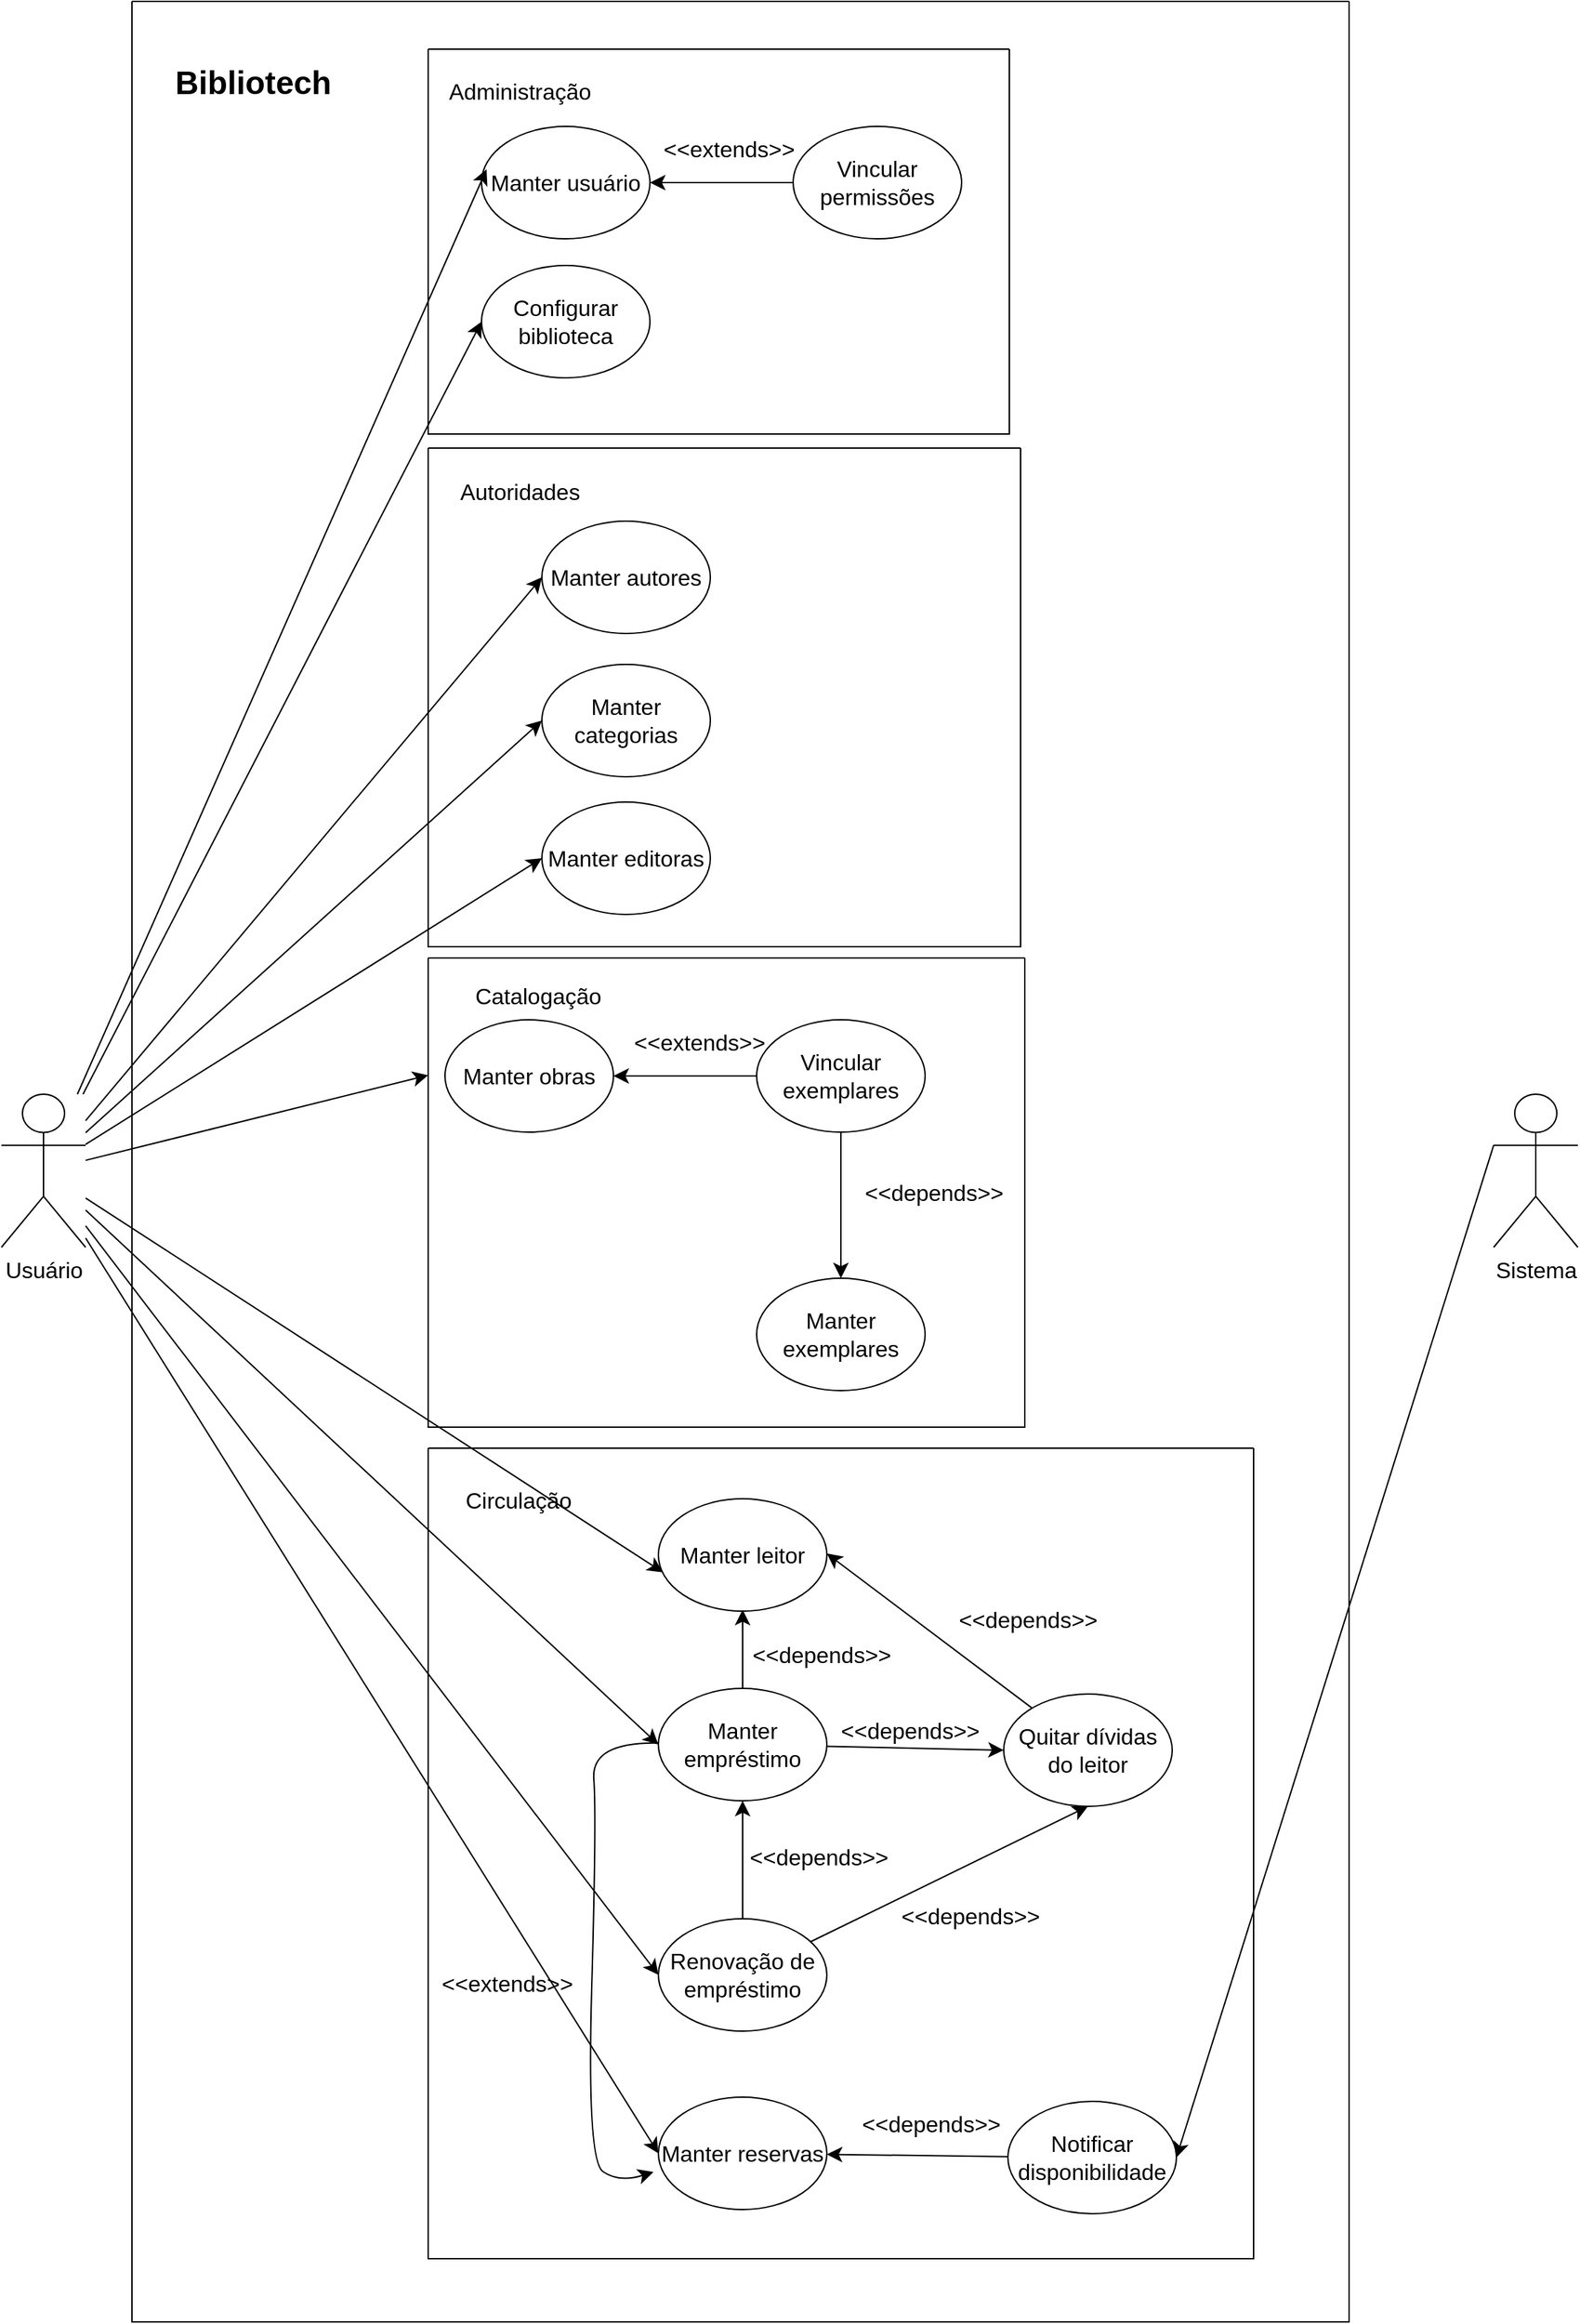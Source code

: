 <mxfile version="21.2.8" type="device">
  <diagram name="Página-1" id="uU9AFmhU_C1sMkZeN5U9">
    <mxGraphModel dx="4560" dy="2131" grid="0" gridSize="10" guides="1" tooltips="1" connect="1" arrows="1" fold="1" page="0" pageScale="1" pageWidth="827" pageHeight="1169" math="0" shadow="0">
      <root>
        <mxCell id="0" />
        <mxCell id="1" parent="0" />
        <mxCell id="65deOzmaaW4O3lGtBNO1-4" value="" style="swimlane;startSize=0;fontSize=16;" parent="1" vertex="1">
          <mxGeometry x="-1370" y="-218" width="867" height="1652" as="geometry" />
        </mxCell>
        <mxCell id="65deOzmaaW4O3lGtBNO1-12" value="" style="swimlane;startSize=0;fontSize=16;" parent="65deOzmaaW4O3lGtBNO1-4" vertex="1">
          <mxGeometry x="211" y="34" width="414" height="274" as="geometry" />
        </mxCell>
        <mxCell id="65deOzmaaW4O3lGtBNO1-13" value="Administração" style="text;html=1;align=center;verticalAlign=middle;resizable=0;points=[];autosize=1;strokeColor=none;fillColor=none;fontSize=16;" parent="65deOzmaaW4O3lGtBNO1-12" vertex="1">
          <mxGeometry x="5" y="14" width="119" height="31" as="geometry" />
        </mxCell>
        <mxCell id="65deOzmaaW4O3lGtBNO1-11" value="Configurar biblioteca" style="ellipse;whiteSpace=wrap;html=1;fontSize=16;" parent="65deOzmaaW4O3lGtBNO1-12" vertex="1">
          <mxGeometry x="38" y="154" width="120" height="80" as="geometry" />
        </mxCell>
        <mxCell id="65deOzmaaW4O3lGtBNO1-6" value="Manter usuário" style="ellipse;whiteSpace=wrap;html=1;fontSize=16;" parent="65deOzmaaW4O3lGtBNO1-12" vertex="1">
          <mxGeometry x="38" y="55" width="120" height="80" as="geometry" />
        </mxCell>
        <mxCell id="65deOzmaaW4O3lGtBNO1-7" value="Vincular permissões" style="ellipse;whiteSpace=wrap;html=1;fontSize=16;" parent="65deOzmaaW4O3lGtBNO1-12" vertex="1">
          <mxGeometry x="260" y="55" width="120" height="80" as="geometry" />
        </mxCell>
        <mxCell id="65deOzmaaW4O3lGtBNO1-9" style="edgeStyle=none;curved=1;rounded=0;orthogonalLoop=1;jettySize=auto;html=1;entryX=1;entryY=0.5;entryDx=0;entryDy=0;fontSize=12;startSize=8;endSize=8;" parent="65deOzmaaW4O3lGtBNO1-12" source="65deOzmaaW4O3lGtBNO1-7" target="65deOzmaaW4O3lGtBNO1-6" edge="1">
          <mxGeometry relative="1" as="geometry" />
        </mxCell>
        <mxCell id="65deOzmaaW4O3lGtBNO1-10" value="&amp;lt;&amp;lt;extends&amp;gt;&amp;gt;" style="text;html=1;align=center;verticalAlign=middle;resizable=0;points=[];autosize=1;strokeColor=none;fillColor=none;fontSize=16;" parent="65deOzmaaW4O3lGtBNO1-12" vertex="1">
          <mxGeometry x="158" y="55" width="111" height="31" as="geometry" />
        </mxCell>
        <mxCell id="65deOzmaaW4O3lGtBNO1-33" value="" style="swimlane;startSize=0;fontSize=16;" parent="65deOzmaaW4O3lGtBNO1-4" vertex="1">
          <mxGeometry x="211" y="318" width="422" height="355" as="geometry" />
        </mxCell>
        <mxCell id="65deOzmaaW4O3lGtBNO1-21" value="Manter autores" style="ellipse;whiteSpace=wrap;html=1;fontSize=16;" parent="65deOzmaaW4O3lGtBNO1-33" vertex="1">
          <mxGeometry x="81" y="52" width="120" height="80" as="geometry" />
        </mxCell>
        <mxCell id="65deOzmaaW4O3lGtBNO1-23" value="Manter editoras" style="ellipse;whiteSpace=wrap;html=1;fontSize=16;" parent="65deOzmaaW4O3lGtBNO1-33" vertex="1">
          <mxGeometry x="81" y="252" width="120" height="80" as="geometry" />
        </mxCell>
        <mxCell id="65deOzmaaW4O3lGtBNO1-34" value="Autoridades" style="text;html=1;align=center;verticalAlign=middle;resizable=0;points=[];autosize=1;strokeColor=none;fillColor=none;fontSize=16;" parent="65deOzmaaW4O3lGtBNO1-33" vertex="1">
          <mxGeometry x="13" y="15" width="103" height="31" as="geometry" />
        </mxCell>
        <mxCell id="65deOzmaaW4O3lGtBNO1-22" value="Manter categorias" style="ellipse;whiteSpace=wrap;html=1;fontSize=16;" parent="65deOzmaaW4O3lGtBNO1-33" vertex="1">
          <mxGeometry x="81" y="154" width="120" height="80" as="geometry" />
        </mxCell>
        <mxCell id="65deOzmaaW4O3lGtBNO1-56" value="" style="swimlane;startSize=0;fontSize=16;" parent="65deOzmaaW4O3lGtBNO1-4" vertex="1">
          <mxGeometry x="211" y="681" width="425" height="334" as="geometry">
            <mxRectangle x="211" y="681" width="50" height="44" as="alternateBounds" />
          </mxGeometry>
        </mxCell>
        <mxCell id="65deOzmaaW4O3lGtBNO1-47" value="&amp;lt;&amp;lt;depends&amp;gt;&amp;gt;" style="text;html=1;align=center;verticalAlign=middle;resizable=0;points=[];autosize=1;strokeColor=none;fillColor=none;fontSize=16;" parent="65deOzmaaW4O3lGtBNO1-56" vertex="1">
          <mxGeometry x="301" y="151.5" width="117" height="31" as="geometry" />
        </mxCell>
        <mxCell id="65deOzmaaW4O3lGtBNO1-46" style="edgeStyle=none;curved=1;rounded=0;orthogonalLoop=1;jettySize=auto;html=1;fontSize=12;startSize=8;endSize=8;entryX=0.5;entryY=0;entryDx=0;entryDy=0;" parent="65deOzmaaW4O3lGtBNO1-56" source="65deOzmaaW4O3lGtBNO1-43" target="65deOzmaaW4O3lGtBNO1-42" edge="1">
          <mxGeometry relative="1" as="geometry" />
        </mxCell>
        <mxCell id="65deOzmaaW4O3lGtBNO1-43" value="Vincular exemplares" style="ellipse;whiteSpace=wrap;html=1;fontSize=16;" parent="65deOzmaaW4O3lGtBNO1-56" vertex="1">
          <mxGeometry x="234" y="44" width="120" height="80" as="geometry" />
        </mxCell>
        <mxCell id="65deOzmaaW4O3lGtBNO1-45" value="&amp;lt;&amp;lt;extends&amp;gt;&amp;gt;" style="text;html=1;align=center;verticalAlign=middle;resizable=0;points=[];autosize=1;strokeColor=none;fillColor=none;fontSize=16;" parent="65deOzmaaW4O3lGtBNO1-56" vertex="1">
          <mxGeometry x="137" y="44" width="111" height="31" as="geometry" />
        </mxCell>
        <mxCell id="65deOzmaaW4O3lGtBNO1-42" value="Manter exemplares" style="ellipse;whiteSpace=wrap;html=1;fontSize=16;" parent="65deOzmaaW4O3lGtBNO1-56" vertex="1">
          <mxGeometry x="234" y="228" width="120" height="80" as="geometry" />
        </mxCell>
        <mxCell id="65deOzmaaW4O3lGtBNO1-41" value="Manter obras" style="ellipse;whiteSpace=wrap;html=1;fontSize=16;" parent="65deOzmaaW4O3lGtBNO1-56" vertex="1">
          <mxGeometry x="12" y="44" width="120" height="80" as="geometry" />
        </mxCell>
        <mxCell id="65deOzmaaW4O3lGtBNO1-44" value="" style="edgeStyle=none;curved=1;rounded=0;orthogonalLoop=1;jettySize=auto;html=1;fontSize=12;startSize=8;endSize=8;" parent="65deOzmaaW4O3lGtBNO1-56" source="65deOzmaaW4O3lGtBNO1-43" target="65deOzmaaW4O3lGtBNO1-41" edge="1">
          <mxGeometry relative="1" as="geometry" />
        </mxCell>
        <mxCell id="65deOzmaaW4O3lGtBNO1-57" value="Catalogação" style="text;html=1;align=center;verticalAlign=middle;resizable=0;points=[];autosize=1;strokeColor=none;fillColor=none;fontSize=16;" parent="65deOzmaaW4O3lGtBNO1-56" vertex="1">
          <mxGeometry x="24" y="11" width="108" height="31" as="geometry" />
        </mxCell>
        <mxCell id="65deOzmaaW4O3lGtBNO1-59" value="Manter leitor" style="ellipse;whiteSpace=wrap;html=1;fontSize=16;" parent="65deOzmaaW4O3lGtBNO1-4" vertex="1">
          <mxGeometry x="375" y="1066" width="120" height="80" as="geometry" />
        </mxCell>
        <mxCell id="65deOzmaaW4O3lGtBNO1-67" style="edgeStyle=none;curved=1;rounded=0;orthogonalLoop=1;jettySize=auto;html=1;fontSize=12;startSize=8;endSize=8;" parent="65deOzmaaW4O3lGtBNO1-4" source="65deOzmaaW4O3lGtBNO1-60" edge="1">
          <mxGeometry relative="1" as="geometry">
            <mxPoint x="435" y="1145" as="targetPoint" />
          </mxGeometry>
        </mxCell>
        <mxCell id="65deOzmaaW4O3lGtBNO1-70" style="edgeStyle=none;curved=1;rounded=0;orthogonalLoop=1;jettySize=auto;html=1;entryX=0;entryY=0.5;entryDx=0;entryDy=0;fontSize=12;startSize=8;endSize=8;" parent="65deOzmaaW4O3lGtBNO1-4" source="65deOzmaaW4O3lGtBNO1-60" target="65deOzmaaW4O3lGtBNO1-64" edge="1">
          <mxGeometry relative="1" as="geometry" />
        </mxCell>
        <mxCell id="65deOzmaaW4O3lGtBNO1-78" style="edgeStyle=none;curved=1;rounded=0;orthogonalLoop=1;jettySize=auto;html=1;entryX=-0.029;entryY=0.666;entryDx=0;entryDy=0;entryPerimeter=0;fontSize=12;startSize=8;endSize=8;" parent="65deOzmaaW4O3lGtBNO1-4" source="65deOzmaaW4O3lGtBNO1-60" target="65deOzmaaW4O3lGtBNO1-62" edge="1">
          <mxGeometry relative="1" as="geometry">
            <Array as="points">
              <mxPoint x="327" y="1239" />
              <mxPoint x="331" y="1292" />
              <mxPoint x="324" y="1537" />
              <mxPoint x="347" y="1553" />
            </Array>
          </mxGeometry>
        </mxCell>
        <mxCell id="65deOzmaaW4O3lGtBNO1-60" value="Manter empréstimo" style="ellipse;whiteSpace=wrap;html=1;fontSize=16;" parent="65deOzmaaW4O3lGtBNO1-4" vertex="1">
          <mxGeometry x="375" y="1201" width="120" height="80" as="geometry" />
        </mxCell>
        <mxCell id="65deOzmaaW4O3lGtBNO1-65" style="edgeStyle=none;curved=1;rounded=0;orthogonalLoop=1;jettySize=auto;html=1;fontSize=12;startSize=8;endSize=8;" parent="65deOzmaaW4O3lGtBNO1-4" source="65deOzmaaW4O3lGtBNO1-61" target="65deOzmaaW4O3lGtBNO1-60" edge="1">
          <mxGeometry relative="1" as="geometry" />
        </mxCell>
        <mxCell id="65deOzmaaW4O3lGtBNO1-69" style="edgeStyle=none;curved=1;rounded=0;orthogonalLoop=1;jettySize=auto;html=1;entryX=0.5;entryY=1;entryDx=0;entryDy=0;fontSize=12;startSize=8;endSize=8;" parent="65deOzmaaW4O3lGtBNO1-4" source="65deOzmaaW4O3lGtBNO1-61" target="65deOzmaaW4O3lGtBNO1-64" edge="1">
          <mxGeometry relative="1" as="geometry" />
        </mxCell>
        <mxCell id="65deOzmaaW4O3lGtBNO1-61" value="Renovação de empréstimo" style="ellipse;whiteSpace=wrap;html=1;fontSize=16;" parent="65deOzmaaW4O3lGtBNO1-4" vertex="1">
          <mxGeometry x="375" y="1365" width="120" height="80" as="geometry" />
        </mxCell>
        <mxCell id="65deOzmaaW4O3lGtBNO1-76" style="edgeStyle=none;curved=1;rounded=0;orthogonalLoop=1;jettySize=auto;html=1;fontSize=12;startSize=8;endSize=8;" parent="65deOzmaaW4O3lGtBNO1-4" source="65deOzmaaW4O3lGtBNO1-63" target="65deOzmaaW4O3lGtBNO1-62" edge="1">
          <mxGeometry relative="1" as="geometry" />
        </mxCell>
        <mxCell id="65deOzmaaW4O3lGtBNO1-63" value="Notificar disponibilidade" style="ellipse;whiteSpace=wrap;html=1;fontSize=16;" parent="65deOzmaaW4O3lGtBNO1-4" vertex="1">
          <mxGeometry x="624" y="1495" width="120" height="80" as="geometry" />
        </mxCell>
        <mxCell id="65deOzmaaW4O3lGtBNO1-71" style="edgeStyle=none;curved=1;rounded=0;orthogonalLoop=1;jettySize=auto;html=1;entryX=1;entryY=0.5;entryDx=0;entryDy=0;fontSize=12;startSize=8;endSize=8;" parent="65deOzmaaW4O3lGtBNO1-4" source="65deOzmaaW4O3lGtBNO1-64" edge="1">
          <mxGeometry relative="1" as="geometry">
            <mxPoint x="495.0" y="1105" as="targetPoint" />
          </mxGeometry>
        </mxCell>
        <mxCell id="65deOzmaaW4O3lGtBNO1-64" value="Quitar dívidas do leitor" style="ellipse;whiteSpace=wrap;html=1;fontSize=16;" parent="65deOzmaaW4O3lGtBNO1-4" vertex="1">
          <mxGeometry x="621" y="1205" width="120" height="80" as="geometry" />
        </mxCell>
        <mxCell id="65deOzmaaW4O3lGtBNO1-66" value="&amp;lt;&amp;lt;depends&amp;gt;&amp;gt;" style="text;html=1;align=center;verticalAlign=middle;resizable=0;points=[];autosize=1;strokeColor=none;fillColor=none;fontSize=16;" parent="65deOzmaaW4O3lGtBNO1-4" vertex="1">
          <mxGeometry x="430" y="1305" width="117" height="31" as="geometry" />
        </mxCell>
        <mxCell id="65deOzmaaW4O3lGtBNO1-68" value="&amp;lt;&amp;lt;depends&amp;gt;&amp;gt;" style="text;html=1;align=center;verticalAlign=middle;resizable=0;points=[];autosize=1;strokeColor=none;fillColor=none;fontSize=16;" parent="65deOzmaaW4O3lGtBNO1-4" vertex="1">
          <mxGeometry x="432" y="1161" width="117" height="31" as="geometry" />
        </mxCell>
        <mxCell id="65deOzmaaW4O3lGtBNO1-73" value="&amp;lt;&amp;lt;depends&amp;gt;&amp;gt;" style="text;html=1;align=center;verticalAlign=middle;resizable=0;points=[];autosize=1;strokeColor=none;fillColor=none;fontSize=16;" parent="65deOzmaaW4O3lGtBNO1-4" vertex="1">
          <mxGeometry x="538" y="1347" width="117" height="31" as="geometry" />
        </mxCell>
        <mxCell id="65deOzmaaW4O3lGtBNO1-77" value="&amp;lt;&amp;lt;depends&amp;gt;&amp;gt;" style="text;html=1;align=center;verticalAlign=middle;resizable=0;points=[];autosize=1;strokeColor=none;fillColor=none;fontSize=16;" parent="65deOzmaaW4O3lGtBNO1-4" vertex="1">
          <mxGeometry x="510" y="1495" width="117" height="31" as="geometry" />
        </mxCell>
        <mxCell id="65deOzmaaW4O3lGtBNO1-79" value="&amp;lt;&amp;lt;extends&amp;gt;&amp;gt;" style="text;html=1;align=center;verticalAlign=middle;resizable=0;points=[];autosize=1;strokeColor=none;fillColor=none;fontSize=16;" parent="65deOzmaaW4O3lGtBNO1-4" vertex="1">
          <mxGeometry x="211" y="1395" width="111" height="31" as="geometry" />
        </mxCell>
        <mxCell id="65deOzmaaW4O3lGtBNO1-96" value="" style="swimlane;startSize=0;fontSize=16;" parent="65deOzmaaW4O3lGtBNO1-4" vertex="1">
          <mxGeometry x="211" y="1030" width="588" height="577" as="geometry">
            <mxRectangle x="211" y="1158" width="50" height="44" as="alternateBounds" />
          </mxGeometry>
        </mxCell>
        <mxCell id="65deOzmaaW4O3lGtBNO1-97" value="Circulação" style="text;html=1;align=center;verticalAlign=middle;resizable=0;points=[];autosize=1;strokeColor=none;fillColor=none;fontSize=16;" parent="65deOzmaaW4O3lGtBNO1-96" vertex="1">
          <mxGeometry x="17" y="21" width="94" height="31" as="geometry" />
        </mxCell>
        <mxCell id="65deOzmaaW4O3lGtBNO1-62" value="Manter reservas" style="ellipse;whiteSpace=wrap;html=1;fontSize=16;" parent="65deOzmaaW4O3lGtBNO1-96" vertex="1">
          <mxGeometry x="164" y="462" width="120" height="80" as="geometry" />
        </mxCell>
        <mxCell id="65deOzmaaW4O3lGtBNO1-75" value="&amp;lt;&amp;lt;depends&amp;gt;&amp;gt;" style="text;html=1;align=center;verticalAlign=middle;resizable=0;points=[];autosize=1;strokeColor=none;fillColor=none;fontSize=16;" parent="65deOzmaaW4O3lGtBNO1-96" vertex="1">
          <mxGeometry x="368" y="106" width="117" height="31" as="geometry" />
        </mxCell>
        <mxCell id="65deOzmaaW4O3lGtBNO1-72" value="&amp;lt;&amp;lt;depends&amp;gt;&amp;gt;" style="text;html=1;align=center;verticalAlign=middle;resizable=0;points=[];autosize=1;strokeColor=none;fillColor=none;fontSize=16;" parent="65deOzmaaW4O3lGtBNO1-96" vertex="1">
          <mxGeometry x="284" y="185" width="117" height="31" as="geometry" />
        </mxCell>
        <mxCell id="65deOzmaaW4O3lGtBNO1-5" value="&lt;b&gt;&lt;font style=&quot;font-size: 23px;&quot;&gt;Bibliotech&lt;/font&gt;&lt;/b&gt;" style="text;html=1;align=center;verticalAlign=middle;resizable=0;points=[];autosize=1;strokeColor=none;fillColor=none;fontSize=16;" parent="65deOzmaaW4O3lGtBNO1-4" vertex="1">
          <mxGeometry x="21" y="38" width="129" height="40" as="geometry" />
        </mxCell>
        <mxCell id="65deOzmaaW4O3lGtBNO1-86" style="edgeStyle=none;curved=1;rounded=0;orthogonalLoop=1;jettySize=auto;html=1;entryX=0.03;entryY=0.382;entryDx=0;entryDy=0;entryPerimeter=0;fontSize=12;startSize=8;endSize=8;" parent="1" source="65deOzmaaW4O3lGtBNO1-1" target="65deOzmaaW4O3lGtBNO1-6" edge="1">
          <mxGeometry relative="1" as="geometry" />
        </mxCell>
        <mxCell id="65deOzmaaW4O3lGtBNO1-87" style="edgeStyle=none;curved=1;rounded=0;orthogonalLoop=1;jettySize=auto;html=1;entryX=0;entryY=0.5;entryDx=0;entryDy=0;fontSize=12;startSize=8;endSize=8;" parent="1" source="65deOzmaaW4O3lGtBNO1-1" target="65deOzmaaW4O3lGtBNO1-11" edge="1">
          <mxGeometry relative="1" as="geometry" />
        </mxCell>
        <mxCell id="65deOzmaaW4O3lGtBNO1-88" style="edgeStyle=none;curved=1;rounded=0;orthogonalLoop=1;jettySize=auto;html=1;entryX=0;entryY=0.5;entryDx=0;entryDy=0;fontSize=12;startSize=8;endSize=8;" parent="1" source="65deOzmaaW4O3lGtBNO1-1" target="65deOzmaaW4O3lGtBNO1-21" edge="1">
          <mxGeometry relative="1" as="geometry" />
        </mxCell>
        <mxCell id="65deOzmaaW4O3lGtBNO1-89" style="edgeStyle=none;curved=1;rounded=0;orthogonalLoop=1;jettySize=auto;html=1;entryX=0;entryY=0.5;entryDx=0;entryDy=0;fontSize=12;startSize=8;endSize=8;" parent="1" source="65deOzmaaW4O3lGtBNO1-1" target="65deOzmaaW4O3lGtBNO1-22" edge="1">
          <mxGeometry relative="1" as="geometry" />
        </mxCell>
        <mxCell id="65deOzmaaW4O3lGtBNO1-90" style="edgeStyle=none;curved=1;rounded=0;orthogonalLoop=1;jettySize=auto;html=1;entryX=0;entryY=0.5;entryDx=0;entryDy=0;fontSize=12;startSize=8;endSize=8;" parent="1" source="65deOzmaaW4O3lGtBNO1-1" target="65deOzmaaW4O3lGtBNO1-23" edge="1">
          <mxGeometry relative="1" as="geometry" />
        </mxCell>
        <mxCell id="65deOzmaaW4O3lGtBNO1-91" style="edgeStyle=none;curved=1;rounded=0;orthogonalLoop=1;jettySize=auto;html=1;entryX=0;entryY=0.25;entryDx=0;entryDy=0;fontSize=12;startSize=8;endSize=8;" parent="1" source="65deOzmaaW4O3lGtBNO1-1" target="65deOzmaaW4O3lGtBNO1-56" edge="1">
          <mxGeometry relative="1" as="geometry" />
        </mxCell>
        <mxCell id="65deOzmaaW4O3lGtBNO1-92" style="edgeStyle=none;curved=1;rounded=0;orthogonalLoop=1;jettySize=auto;html=1;entryX=0.027;entryY=0.654;entryDx=0;entryDy=0;entryPerimeter=0;fontSize=12;startSize=8;endSize=8;" parent="1" source="65deOzmaaW4O3lGtBNO1-1" target="65deOzmaaW4O3lGtBNO1-59" edge="1">
          <mxGeometry relative="1" as="geometry" />
        </mxCell>
        <mxCell id="65deOzmaaW4O3lGtBNO1-93" style="edgeStyle=none;curved=1;rounded=0;orthogonalLoop=1;jettySize=auto;html=1;entryX=0;entryY=0.5;entryDx=0;entryDy=0;fontSize=12;startSize=8;endSize=8;" parent="1" source="65deOzmaaW4O3lGtBNO1-1" target="65deOzmaaW4O3lGtBNO1-60" edge="1">
          <mxGeometry relative="1" as="geometry" />
        </mxCell>
        <mxCell id="65deOzmaaW4O3lGtBNO1-94" style="edgeStyle=none;curved=1;rounded=0;orthogonalLoop=1;jettySize=auto;html=1;entryX=0;entryY=0.5;entryDx=0;entryDy=0;fontSize=12;startSize=8;endSize=8;" parent="1" source="65deOzmaaW4O3lGtBNO1-1" target="65deOzmaaW4O3lGtBNO1-61" edge="1">
          <mxGeometry relative="1" as="geometry" />
        </mxCell>
        <mxCell id="65deOzmaaW4O3lGtBNO1-95" style="edgeStyle=none;curved=1;rounded=0;orthogonalLoop=1;jettySize=auto;html=1;entryX=0;entryY=0.5;entryDx=0;entryDy=0;fontSize=12;startSize=8;endSize=8;" parent="1" source="65deOzmaaW4O3lGtBNO1-1" target="65deOzmaaW4O3lGtBNO1-62" edge="1">
          <mxGeometry relative="1" as="geometry" />
        </mxCell>
        <mxCell id="65deOzmaaW4O3lGtBNO1-1" value="Usuário" style="shape=umlActor;verticalLabelPosition=bottom;verticalAlign=top;html=1;outlineConnect=0;fontSize=16;" parent="1" vertex="1">
          <mxGeometry x="-1463" y="560" width="60" height="109" as="geometry" />
        </mxCell>
        <mxCell id="oSjMASF8HLS6m-do2-Wv-1" value="Sistema" style="shape=umlActor;verticalLabelPosition=bottom;verticalAlign=top;html=1;outlineConnect=0;fontSize=16;" vertex="1" parent="1">
          <mxGeometry x="-400" y="560" width="60" height="109" as="geometry" />
        </mxCell>
        <mxCell id="oSjMASF8HLS6m-do2-Wv-4" style="edgeStyle=none;curved=1;rounded=0;orthogonalLoop=1;jettySize=auto;html=1;entryX=1;entryY=0.5;entryDx=0;entryDy=0;fontSize=12;startSize=8;endSize=8;exitX=0;exitY=0.333;exitDx=0;exitDy=0;exitPerimeter=0;" edge="1" parent="1" source="oSjMASF8HLS6m-do2-Wv-1" target="65deOzmaaW4O3lGtBNO1-63">
          <mxGeometry relative="1" as="geometry">
            <mxPoint x="-389" y="933" as="sourcePoint" />
            <mxPoint x="-145" y="873" as="targetPoint" />
          </mxGeometry>
        </mxCell>
      </root>
    </mxGraphModel>
  </diagram>
</mxfile>
